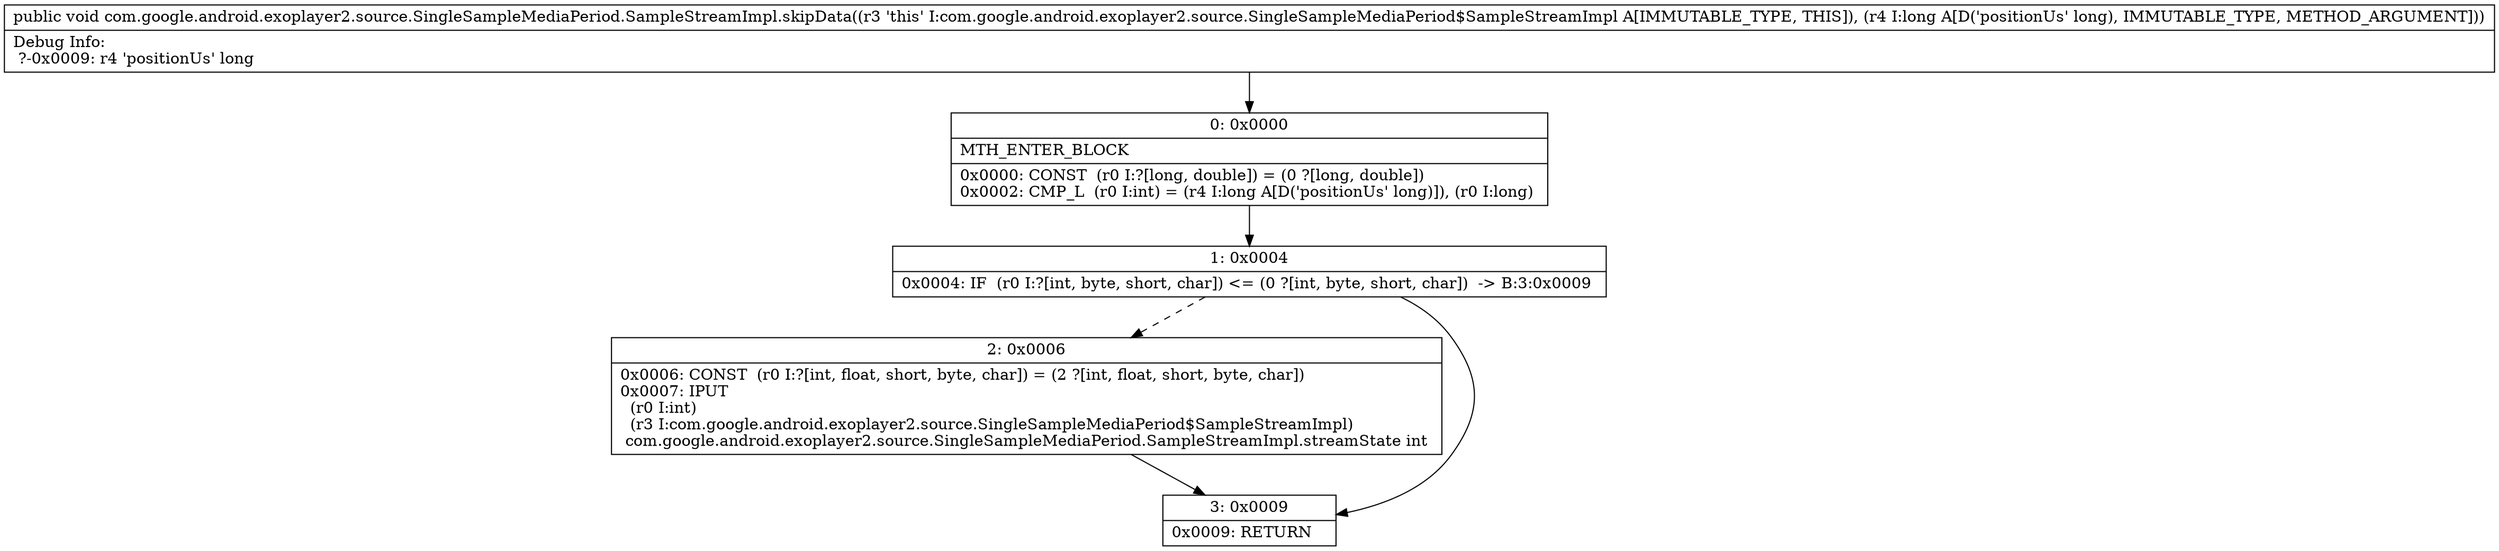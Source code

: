 digraph "CFG forcom.google.android.exoplayer2.source.SingleSampleMediaPeriod.SampleStreamImpl.skipData(J)V" {
Node_0 [shape=record,label="{0\:\ 0x0000|MTH_ENTER_BLOCK\l|0x0000: CONST  (r0 I:?[long, double]) = (0 ?[long, double]) \l0x0002: CMP_L  (r0 I:int) = (r4 I:long A[D('positionUs' long)]), (r0 I:long) \l}"];
Node_1 [shape=record,label="{1\:\ 0x0004|0x0004: IF  (r0 I:?[int, byte, short, char]) \<= (0 ?[int, byte, short, char])  \-\> B:3:0x0009 \l}"];
Node_2 [shape=record,label="{2\:\ 0x0006|0x0006: CONST  (r0 I:?[int, float, short, byte, char]) = (2 ?[int, float, short, byte, char]) \l0x0007: IPUT  \l  (r0 I:int)\l  (r3 I:com.google.android.exoplayer2.source.SingleSampleMediaPeriod$SampleStreamImpl)\l com.google.android.exoplayer2.source.SingleSampleMediaPeriod.SampleStreamImpl.streamState int \l}"];
Node_3 [shape=record,label="{3\:\ 0x0009|0x0009: RETURN   \l}"];
MethodNode[shape=record,label="{public void com.google.android.exoplayer2.source.SingleSampleMediaPeriod.SampleStreamImpl.skipData((r3 'this' I:com.google.android.exoplayer2.source.SingleSampleMediaPeriod$SampleStreamImpl A[IMMUTABLE_TYPE, THIS]), (r4 I:long A[D('positionUs' long), IMMUTABLE_TYPE, METHOD_ARGUMENT]))  | Debug Info:\l  ?\-0x0009: r4 'positionUs' long\l}"];
MethodNode -> Node_0;
Node_0 -> Node_1;
Node_1 -> Node_2[style=dashed];
Node_1 -> Node_3;
Node_2 -> Node_3;
}

